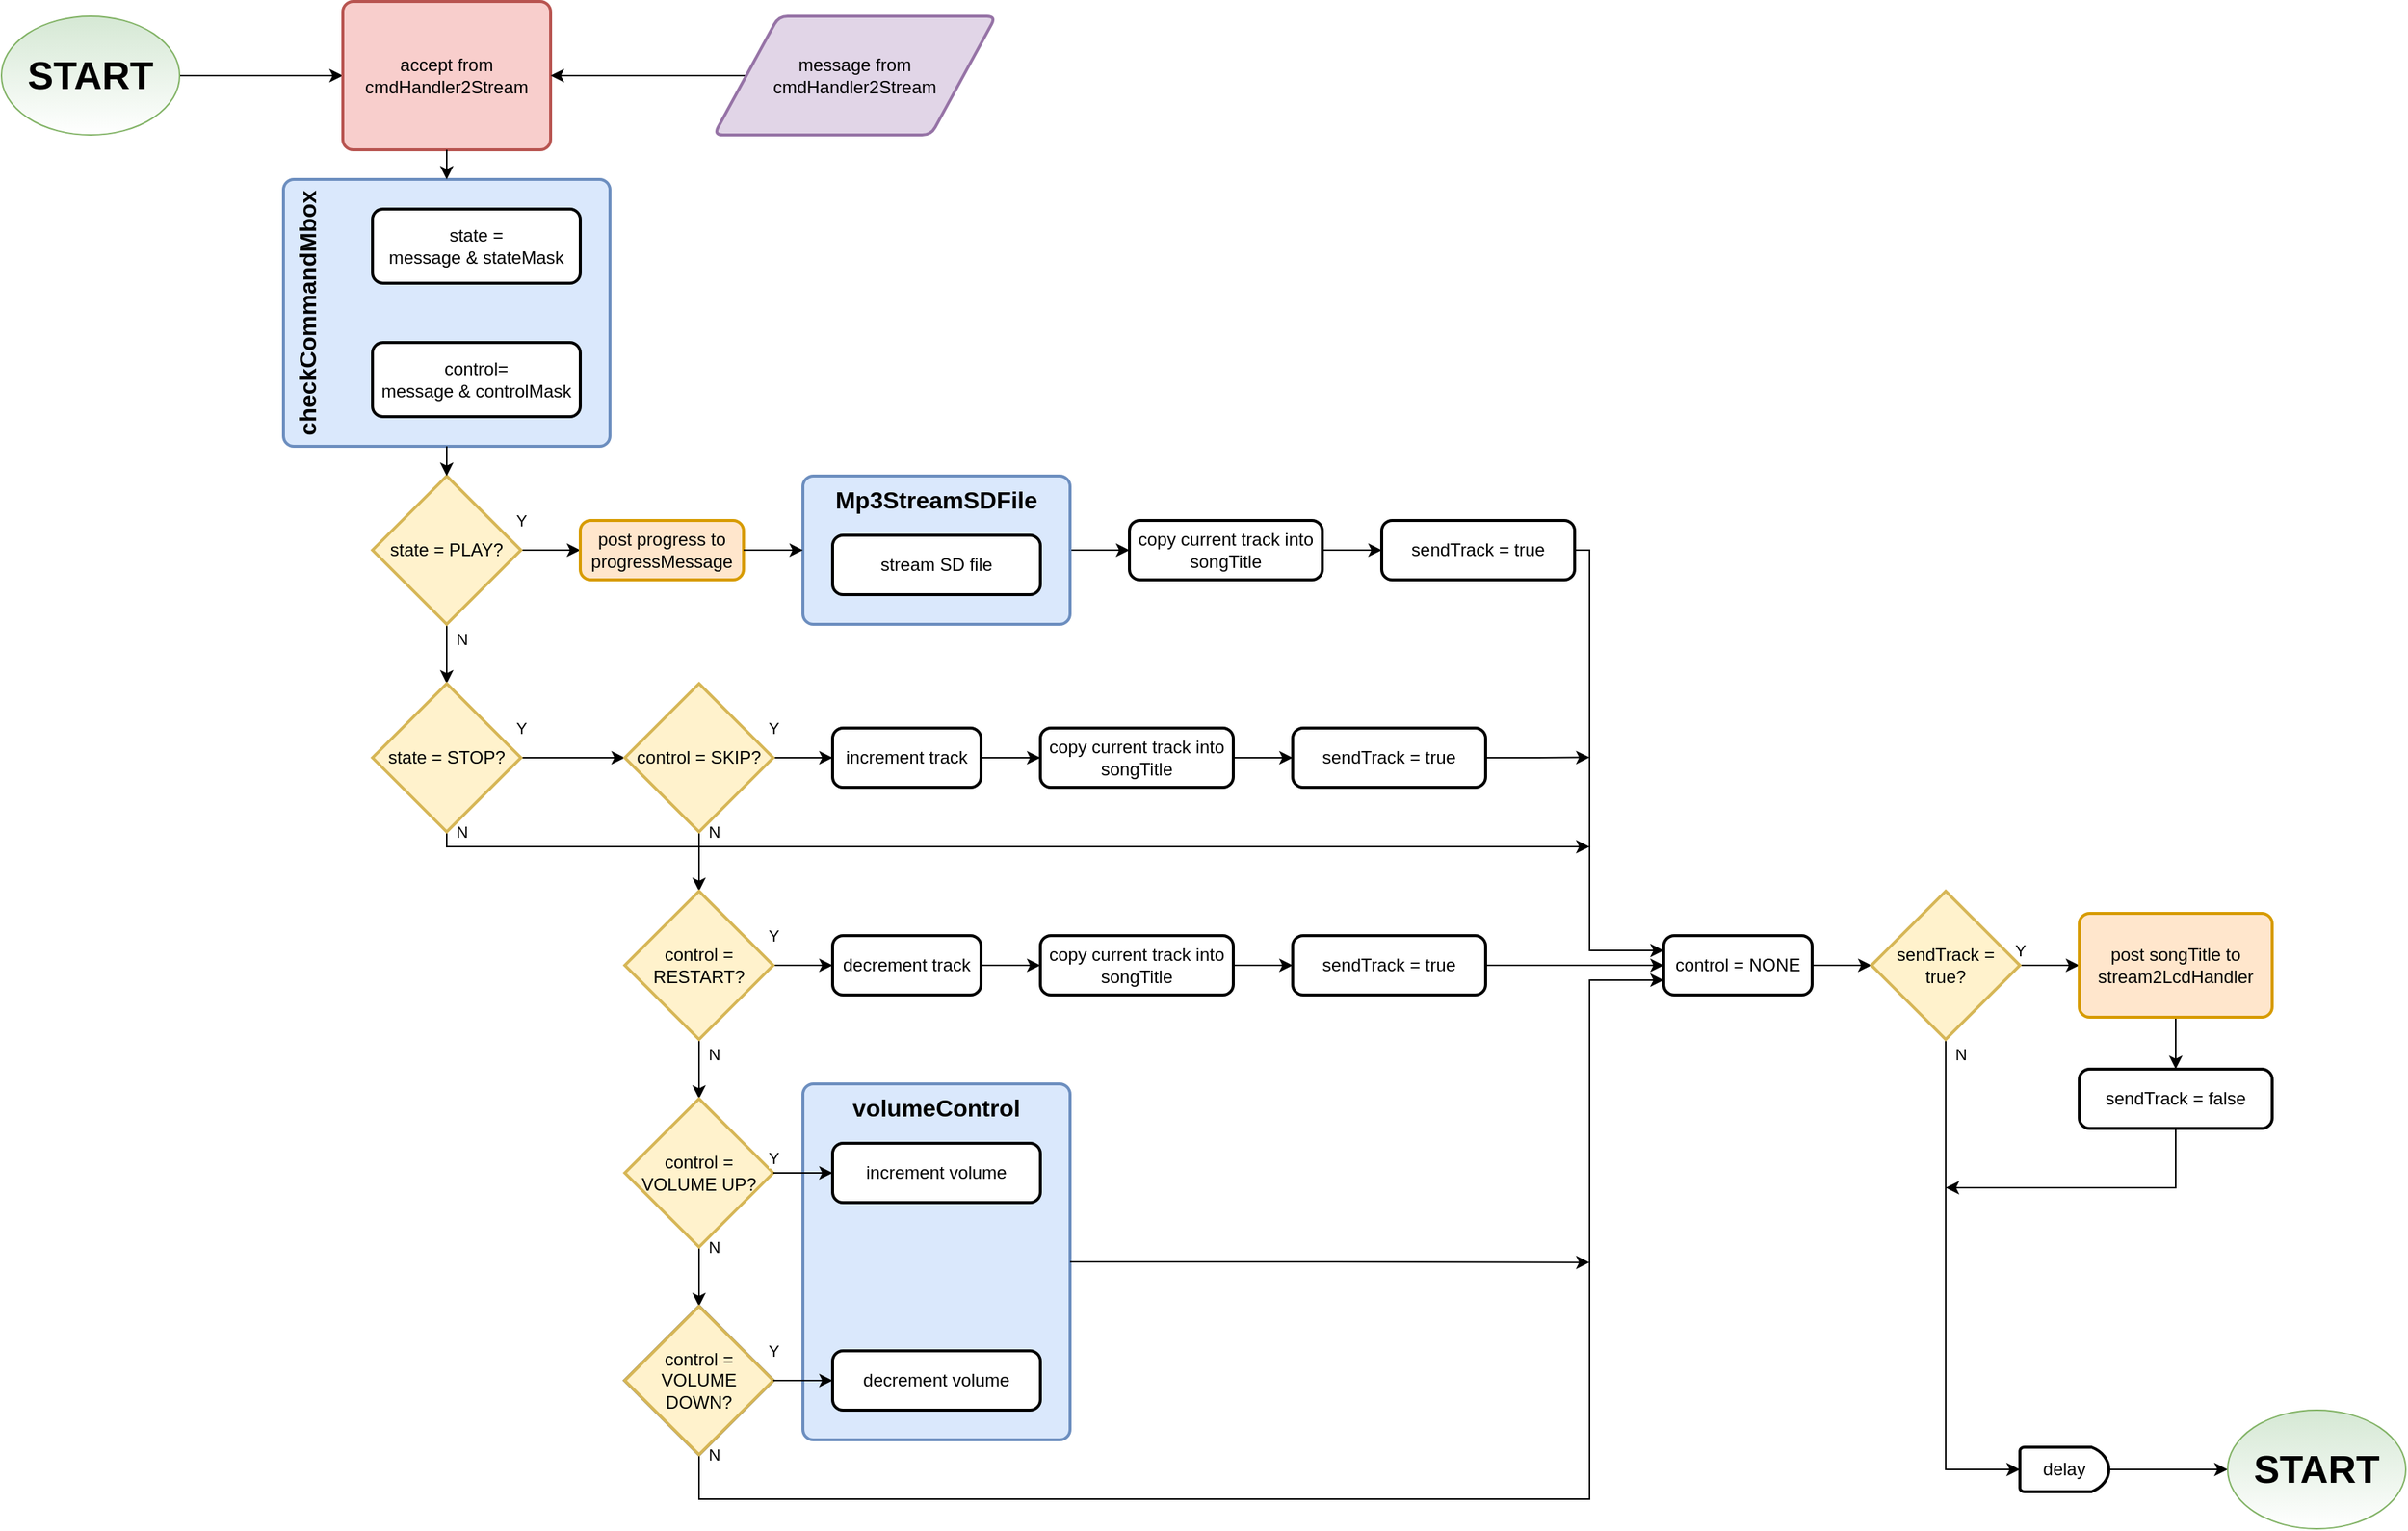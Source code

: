 <mxfile version="12.6.5" type="device"><diagram id="GV-4PEWbjVRnJM0v2zmd" name="Page-1"><mxGraphModel dx="946" dy="625" grid="1" gridSize="10" guides="1" tooltips="1" connect="1" arrows="1" fold="1" page="1" pageScale="1" pageWidth="1700" pageHeight="1100" math="0" shadow="0"><root><mxCell id="0"/><mxCell id="1" parent="0"/><mxCell id="etjl6W_6ZXbBgyrE-aQ9-5" style="edgeStyle=orthogonalEdgeStyle;rounded=0;orthogonalLoop=1;jettySize=auto;html=1;exitX=1;exitY=0.5;exitDx=0;exitDy=0;entryX=0;entryY=0.5;entryDx=0;entryDy=0;" parent="1" source="etjl6W_6ZXbBgyrE-aQ9-1" target="etjl6W_6ZXbBgyrE-aQ9-2" edge="1"><mxGeometry relative="1" as="geometry"/></mxCell><mxCell id="etjl6W_6ZXbBgyrE-aQ9-1" value="&lt;font style=&quot;font-size: 26px&quot;&gt;START&lt;/font&gt;" style="ellipse;whiteSpace=wrap;html=1;fillColor=#d5e8d4;strokeColor=#82b366;gradientColor=#ffffff;fontStyle=1" parent="1" vertex="1"><mxGeometry x="40" y="40" width="120" height="80" as="geometry"/></mxCell><mxCell id="etjl6W_6ZXbBgyrE-aQ9-2" value="accept from cmdHandler2Stream" style="rounded=1;whiteSpace=wrap;html=1;absoluteArcSize=1;arcSize=14;strokeWidth=2;fillColor=#f8cecc;strokeColor=#b85450;" parent="1" vertex="1"><mxGeometry x="270" y="30" width="140" height="100" as="geometry"/></mxCell><mxCell id="etjl6W_6ZXbBgyrE-aQ9-4" style="edgeStyle=orthogonalEdgeStyle;rounded=0;orthogonalLoop=1;jettySize=auto;html=1;exitX=0;exitY=0.5;exitDx=0;exitDy=0;entryX=1;entryY=0.5;entryDx=0;entryDy=0;" parent="1" source="etjl6W_6ZXbBgyrE-aQ9-3" target="etjl6W_6ZXbBgyrE-aQ9-2" edge="1"><mxGeometry relative="1" as="geometry"/></mxCell><mxCell id="etjl6W_6ZXbBgyrE-aQ9-3" value="message from cmdHandler2Stream" style="shape=parallelogram;html=1;strokeWidth=2;perimeter=parallelogramPerimeter;whiteSpace=wrap;rounded=1;arcSize=12;size=0.23;fillColor=#e1d5e7;strokeColor=#9673a6;" parent="1" vertex="1"><mxGeometry x="520" y="40" width="190" height="80" as="geometry"/></mxCell><mxCell id="etjl6W_6ZXbBgyrE-aQ9-13" value="N" style="edgeStyle=orthogonalEdgeStyle;rounded=0;orthogonalLoop=1;jettySize=auto;html=1;" parent="1" source="etjl6W_6ZXbBgyrE-aQ9-11" target="etjl6W_6ZXbBgyrE-aQ9-12" edge="1"><mxGeometry x="-0.5" y="10" relative="1" as="geometry"><mxPoint as="offset"/></mxGeometry></mxCell><mxCell id="etjl6W_6ZXbBgyrE-aQ9-38" value="Y" style="edgeStyle=orthogonalEdgeStyle;rounded=0;orthogonalLoop=1;jettySize=auto;html=1;exitX=1;exitY=0.5;exitDx=0;exitDy=0;exitPerimeter=0;entryX=0;entryY=0.5;entryDx=0;entryDy=0;" parent="1" source="etjl6W_6ZXbBgyrE-aQ9-11" target="etjl6W_6ZXbBgyrE-aQ9-24" edge="1"><mxGeometry x="-1" y="20" relative="1" as="geometry"><mxPoint as="offset"/></mxGeometry></mxCell><mxCell id="etjl6W_6ZXbBgyrE-aQ9-11" value="state = PLAY?" style="strokeWidth=2;html=1;shape=mxgraph.flowchart.decision;whiteSpace=wrap;fillColor=#fff2cc;strokeColor=#d6b656;" parent="1" vertex="1"><mxGeometry x="290" y="350" width="100" height="100" as="geometry"/></mxCell><mxCell id="etjl6W_6ZXbBgyrE-aQ9-15" value="Y" style="edgeStyle=orthogonalEdgeStyle;rounded=0;orthogonalLoop=1;jettySize=auto;html=1;" parent="1" source="etjl6W_6ZXbBgyrE-aQ9-12" target="etjl6W_6ZXbBgyrE-aQ9-14" edge="1"><mxGeometry x="-1" y="20" relative="1" as="geometry"><mxPoint as="offset"/></mxGeometry></mxCell><mxCell id="etjl6W_6ZXbBgyrE-aQ9-61" value="N" style="edgeStyle=orthogonalEdgeStyle;rounded=0;orthogonalLoop=1;jettySize=auto;html=1;exitX=0.5;exitY=1;exitDx=0;exitDy=0;exitPerimeter=0;startArrow=none;startFill=0;" parent="1" source="etjl6W_6ZXbBgyrE-aQ9-12" edge="1"><mxGeometry x="-0.949" y="10" relative="1" as="geometry"><mxPoint x="1110" y="600" as="targetPoint"/><Array as="points"><mxPoint x="340" y="600"/><mxPoint x="1110" y="600"/></Array><mxPoint as="offset"/></mxGeometry></mxCell><mxCell id="etjl6W_6ZXbBgyrE-aQ9-12" value="state = STOP?" style="strokeWidth=2;html=1;shape=mxgraph.flowchart.decision;whiteSpace=wrap;fillColor=#fff2cc;strokeColor=#d6b656;" parent="1" vertex="1"><mxGeometry x="290" y="490" width="100" height="100" as="geometry"/></mxCell><mxCell id="etjl6W_6ZXbBgyrE-aQ9-19" value="N" style="edgeStyle=orthogonalEdgeStyle;rounded=0;orthogonalLoop=1;jettySize=auto;html=1;" parent="1" source="etjl6W_6ZXbBgyrE-aQ9-14" target="etjl6W_6ZXbBgyrE-aQ9-18" edge="1"><mxGeometry x="-1" y="10" relative="1" as="geometry"><mxPoint as="offset"/></mxGeometry></mxCell><mxCell id="etjl6W_6ZXbBgyrE-aQ9-42" value="Y" style="edgeStyle=orthogonalEdgeStyle;rounded=0;orthogonalLoop=1;jettySize=auto;html=1;exitX=1;exitY=0.5;exitDx=0;exitDy=0;exitPerimeter=0;entryX=0;entryY=0.5;entryDx=0;entryDy=0;" parent="1" source="etjl6W_6ZXbBgyrE-aQ9-14" target="etjl6W_6ZXbBgyrE-aQ9-35" edge="1"><mxGeometry x="-1" y="20" relative="1" as="geometry"><mxPoint as="offset"/></mxGeometry></mxCell><mxCell id="etjl6W_6ZXbBgyrE-aQ9-14" value="control = SKIP?" style="strokeWidth=2;html=1;shape=mxgraph.flowchart.decision;whiteSpace=wrap;fillColor=#fff2cc;strokeColor=#d6b656;" parent="1" vertex="1"><mxGeometry x="460" y="490" width="100" height="100" as="geometry"/></mxCell><mxCell id="etjl6W_6ZXbBgyrE-aQ9-21" value="N" style="edgeStyle=orthogonalEdgeStyle;rounded=0;orthogonalLoop=1;jettySize=auto;html=1;" parent="1" source="etjl6W_6ZXbBgyrE-aQ9-18" target="etjl6W_6ZXbBgyrE-aQ9-20" edge="1"><mxGeometry x="-0.5" y="10" relative="1" as="geometry"><mxPoint as="offset"/></mxGeometry></mxCell><mxCell id="etjl6W_6ZXbBgyrE-aQ9-46" value="Y" style="edgeStyle=orthogonalEdgeStyle;rounded=0;orthogonalLoop=1;jettySize=auto;html=1;exitX=1;exitY=0.5;exitDx=0;exitDy=0;exitPerimeter=0;entryX=0;entryY=0.5;entryDx=0;entryDy=0;" parent="1" source="etjl6W_6ZXbBgyrE-aQ9-18" target="etjl6W_6ZXbBgyrE-aQ9-45" edge="1"><mxGeometry x="-1" y="20" relative="1" as="geometry"><mxPoint as="offset"/></mxGeometry></mxCell><mxCell id="etjl6W_6ZXbBgyrE-aQ9-18" value="control = RESTART?" style="strokeWidth=2;html=1;shape=mxgraph.flowchart.decision;whiteSpace=wrap;fillColor=#fff2cc;strokeColor=#d6b656;" parent="1" vertex="1"><mxGeometry x="460" y="630" width="100" height="100" as="geometry"/></mxCell><mxCell id="etjl6W_6ZXbBgyrE-aQ9-23" value="N" style="edgeStyle=orthogonalEdgeStyle;rounded=0;orthogonalLoop=1;jettySize=auto;html=1;" parent="1" source="etjl6W_6ZXbBgyrE-aQ9-20" target="etjl6W_6ZXbBgyrE-aQ9-22" edge="1"><mxGeometry x="-1" y="10" relative="1" as="geometry"><mxPoint as="offset"/></mxGeometry></mxCell><mxCell id="etjl6W_6ZXbBgyrE-aQ9-20" value="control = VOLUME UP?" style="strokeWidth=2;html=1;shape=mxgraph.flowchart.decision;whiteSpace=wrap;fillColor=#fff2cc;strokeColor=#d6b656;" parent="1" vertex="1"><mxGeometry x="460" y="770" width="100" height="100" as="geometry"/></mxCell><mxCell id="etjl6W_6ZXbBgyrE-aQ9-62" value="N" style="edgeStyle=orthogonalEdgeStyle;rounded=0;orthogonalLoop=1;jettySize=auto;html=1;exitX=0.5;exitY=1;exitDx=0;exitDy=0;exitPerimeter=0;entryX=0;entryY=0.75;entryDx=0;entryDy=0;startArrow=none;startFill=0;" parent="1" source="etjl6W_6ZXbBgyrE-aQ9-22" target="etjl6W_6ZXbBgyrE-aQ9-64" edge="1"><mxGeometry x="-0.922" y="30" relative="1" as="geometry"><mxPoint x="1160.0" y="690" as="targetPoint"/><Array as="points"><mxPoint x="510" y="1040"/><mxPoint x="1110" y="1040"/><mxPoint x="1110" y="690"/></Array><mxPoint as="offset"/></mxGeometry></mxCell><mxCell id="etjl6W_6ZXbBgyrE-aQ9-22" value="control = VOLUME DOWN?" style="strokeWidth=2;html=1;shape=mxgraph.flowchart.decision;whiteSpace=wrap;" parent="1" vertex="1"><mxGeometry x="460" y="910" width="100" height="100" as="geometry"/></mxCell><mxCell id="etjl6W_6ZXbBgyrE-aQ9-24" value="post progress to progressMessage" style="rounded=1;whiteSpace=wrap;html=1;absoluteArcSize=1;arcSize=14;strokeWidth=2;fillColor=#ffe6cc;strokeColor=#d79b00;" parent="1" vertex="1"><mxGeometry x="430" y="380" width="110" height="40" as="geometry"/></mxCell><mxCell id="etjl6W_6ZXbBgyrE-aQ9-40" style="edgeStyle=orthogonalEdgeStyle;rounded=0;orthogonalLoop=1;jettySize=auto;html=1;entryX=0;entryY=0.5;entryDx=0;entryDy=0;exitX=1;exitY=0.5;exitDx=0;exitDy=0;" parent="1" source="etjl6W_6ZXbBgyrE-aQ9-86" target="etjl6W_6ZXbBgyrE-aQ9-36" edge="1"><mxGeometry relative="1" as="geometry"><mxPoint x="790" y="350" as="sourcePoint"/></mxGeometry></mxCell><mxCell id="etjl6W_6ZXbBgyrE-aQ9-54" style="edgeStyle=orthogonalEdgeStyle;rounded=0;orthogonalLoop=1;jettySize=auto;html=1;exitX=1;exitY=0.5;exitDx=0;exitDy=0;entryX=0;entryY=0.25;entryDx=0;entryDy=0;startArrow=none;startFill=0;" parent="1" source="etjl6W_6ZXbBgyrE-aQ9-28" target="etjl6W_6ZXbBgyrE-aQ9-64" edge="1"><mxGeometry relative="1" as="geometry"><mxPoint x="1160.0" y="690" as="targetPoint"/><Array as="points"><mxPoint x="1110" y="400"/><mxPoint x="1110" y="670"/></Array></mxGeometry></mxCell><mxCell id="etjl6W_6ZXbBgyrE-aQ9-28" value="sendTrack = true" style="rounded=1;whiteSpace=wrap;html=1;absoluteArcSize=1;arcSize=14;strokeWidth=2;" parent="1" vertex="1"><mxGeometry x="970" y="380" width="130" height="40" as="geometry"/></mxCell><mxCell id="etjl6W_6ZXbBgyrE-aQ9-44" style="edgeStyle=orthogonalEdgeStyle;rounded=0;orthogonalLoop=1;jettySize=auto;html=1;exitX=1;exitY=0.5;exitDx=0;exitDy=0;entryX=0;entryY=0.5;entryDx=0;entryDy=0;" parent="1" source="etjl6W_6ZXbBgyrE-aQ9-29" target="etjl6W_6ZXbBgyrE-aQ9-30" edge="1"><mxGeometry relative="1" as="geometry"/></mxCell><mxCell id="etjl6W_6ZXbBgyrE-aQ9-29" value="copy cu&lt;span style=&quot;color: rgba(0 , 0 , 0 , 0) ; font-family: monospace ; font-size: 0px ; white-space: nowrap&quot;&gt;%3CmxGraphModel%3E%3Croot%3E%3CmxCell%20id%3D%220%22%2F%3E%3CmxCell%20id%3D%221%22%20parent%3D%220%22%2F%3E%3CmxCell%20id%3D%222%22%20value%3D%22volumeControl(UP)%22%20style%3D%22rounded%3D1%3BwhiteSpace%3Dwrap%3Bhtml%3D1%3BabsoluteArcSize%3D1%3BarcSize%3D14%3BstrokeWidth%3D2%3B%22%20vertex%3D%221%22%20parent%3D%221%22%3E%3CmxGeometry%20x%3D%22710%22%20y%3D%22790%22%20width%3D%22140%22%20height%3D%2240%22%20as%3D%22geometry%22%2F%3E%3C%2FmxCell%3E%3C%2Froot%3E%3C%2FmxGraphModel%3E&lt;/span&gt;rrent track into songTitle" style="rounded=1;whiteSpace=wrap;html=1;absoluteArcSize=1;arcSize=14;strokeWidth=2;" parent="1" vertex="1"><mxGeometry x="740" y="520" width="130" height="40" as="geometry"/></mxCell><mxCell id="etjl6W_6ZXbBgyrE-aQ9-55" style="edgeStyle=orthogonalEdgeStyle;rounded=0;orthogonalLoop=1;jettySize=auto;html=1;exitX=1;exitY=0.5;exitDx=0;exitDy=0;startArrow=none;startFill=0;" parent="1" source="etjl6W_6ZXbBgyrE-aQ9-30" edge="1"><mxGeometry relative="1" as="geometry"><mxPoint x="1110.0" y="539.765" as="targetPoint"/></mxGeometry></mxCell><mxCell id="etjl6W_6ZXbBgyrE-aQ9-30" value="sendTrack = true" style="rounded=1;whiteSpace=wrap;html=1;absoluteArcSize=1;arcSize=14;strokeWidth=2;" parent="1" vertex="1"><mxGeometry x="910" y="520" width="130" height="40" as="geometry"/></mxCell><mxCell id="etjl6W_6ZXbBgyrE-aQ9-56" style="edgeStyle=orthogonalEdgeStyle;rounded=0;orthogonalLoop=1;jettySize=auto;html=1;exitX=1;exitY=0.5;exitDx=0;exitDy=0;startArrow=none;startFill=0;entryX=0;entryY=0.5;entryDx=0;entryDy=0;" parent="1" source="etjl6W_6ZXbBgyrE-aQ9-32" target="etjl6W_6ZXbBgyrE-aQ9-64" edge="1"><mxGeometry relative="1" as="geometry"><mxPoint x="1110.0" y="679.765" as="targetPoint"/></mxGeometry></mxCell><mxCell id="etjl6W_6ZXbBgyrE-aQ9-32" value="sendTrack = true" style="rounded=1;whiteSpace=wrap;html=1;absoluteArcSize=1;arcSize=14;strokeWidth=2;" parent="1" vertex="1"><mxGeometry x="910" y="660" width="130" height="40" as="geometry"/></mxCell><mxCell id="etjl6W_6ZXbBgyrE-aQ9-43" style="edgeStyle=orthogonalEdgeStyle;rounded=0;orthogonalLoop=1;jettySize=auto;html=1;exitX=1;exitY=0.5;exitDx=0;exitDy=0;entryX=0;entryY=0.5;entryDx=0;entryDy=0;" parent="1" source="etjl6W_6ZXbBgyrE-aQ9-35" target="etjl6W_6ZXbBgyrE-aQ9-29" edge="1"><mxGeometry relative="1" as="geometry"/></mxCell><mxCell id="etjl6W_6ZXbBgyrE-aQ9-35" value="increment track" style="rounded=1;whiteSpace=wrap;html=1;absoluteArcSize=1;arcSize=14;strokeWidth=2;" parent="1" vertex="1"><mxGeometry x="600" y="520" width="100" height="40" as="geometry"/></mxCell><mxCell id="etjl6W_6ZXbBgyrE-aQ9-41" style="edgeStyle=orthogonalEdgeStyle;rounded=0;orthogonalLoop=1;jettySize=auto;html=1;exitX=1;exitY=0.5;exitDx=0;exitDy=0;entryX=0;entryY=0.5;entryDx=0;entryDy=0;" parent="1" source="etjl6W_6ZXbBgyrE-aQ9-36" target="etjl6W_6ZXbBgyrE-aQ9-28" edge="1"><mxGeometry relative="1" as="geometry"/></mxCell><mxCell id="etjl6W_6ZXbBgyrE-aQ9-36" value="copy cu&lt;span style=&quot;color: rgba(0 , 0 , 0 , 0) ; font-family: monospace ; font-size: 0px ; white-space: nowrap&quot;&gt;%3CmxGraphModel%3E%3Croot%3E%3CmxCell%20id%3D%220%22%2F%3E%3CmxCell%20id%3D%221%22%20parent%3D%220%22%2F%3E%3CmxCell%20id%3D%222%22%20value%3D%22volumeControl(UP)%22%20style%3D%22rounded%3D1%3BwhiteSpace%3Dwrap%3Bhtml%3D1%3BabsoluteArcSize%3D1%3BarcSize%3D14%3BstrokeWidth%3D2%3B%22%20vertex%3D%221%22%20parent%3D%221%22%3E%3CmxGeometry%20x%3D%22710%22%20y%3D%22790%22%20width%3D%22140%22%20height%3D%2240%22%20as%3D%22geometry%22%2F%3E%3C%2FmxCell%3E%3C%2Froot%3E%3C%2FmxGraphModel%3E&lt;/span&gt;rrent track into songTitle" style="rounded=1;whiteSpace=wrap;html=1;absoluteArcSize=1;arcSize=14;strokeWidth=2;" parent="1" vertex="1"><mxGeometry x="800" y="380" width="130" height="40" as="geometry"/></mxCell><mxCell id="etjl6W_6ZXbBgyrE-aQ9-48" style="edgeStyle=orthogonalEdgeStyle;rounded=0;orthogonalLoop=1;jettySize=auto;html=1;exitX=1;exitY=0.5;exitDx=0;exitDy=0;entryX=0;entryY=0.5;entryDx=0;entryDy=0;" parent="1" source="etjl6W_6ZXbBgyrE-aQ9-37" target="etjl6W_6ZXbBgyrE-aQ9-32" edge="1"><mxGeometry relative="1" as="geometry"/></mxCell><mxCell id="etjl6W_6ZXbBgyrE-aQ9-37" value="copy cu&lt;span style=&quot;color: rgba(0 , 0 , 0 , 0) ; font-family: monospace ; font-size: 0px ; white-space: nowrap&quot;&gt;%3CmxGraphModel%3E%3Croot%3E%3CmxCell%20id%3D%220%22%2F%3E%3CmxCell%20id%3D%221%22%20parent%3D%220%22%2F%3E%3CmxCell%20id%3D%222%22%20value%3D%22volumeControl(UP)%22%20style%3D%22rounded%3D1%3BwhiteSpace%3Dwrap%3Bhtml%3D1%3BabsoluteArcSize%3D1%3BarcSize%3D14%3BstrokeWidth%3D2%3B%22%20vertex%3D%221%22%20parent%3D%221%22%3E%3CmxGeometry%20x%3D%22710%22%20y%3D%22790%22%20width%3D%22140%22%20height%3D%2240%22%20as%3D%22geometry%22%2F%3E%3C%2FmxCell%3E%3C%2Froot%3E%3C%2FmxGraphModel%3E&lt;/span&gt;rrent track into songTitle" style="rounded=1;whiteSpace=wrap;html=1;absoluteArcSize=1;arcSize=14;strokeWidth=2;" parent="1" vertex="1"><mxGeometry x="740" y="660" width="130" height="40" as="geometry"/></mxCell><mxCell id="etjl6W_6ZXbBgyrE-aQ9-47" style="edgeStyle=orthogonalEdgeStyle;rounded=0;orthogonalLoop=1;jettySize=auto;html=1;exitX=1;exitY=0.5;exitDx=0;exitDy=0;entryX=0;entryY=0.5;entryDx=0;entryDy=0;" parent="1" source="etjl6W_6ZXbBgyrE-aQ9-45" target="etjl6W_6ZXbBgyrE-aQ9-37" edge="1"><mxGeometry relative="1" as="geometry"/></mxCell><mxCell id="etjl6W_6ZXbBgyrE-aQ9-45" value="decrement track" style="rounded=1;whiteSpace=wrap;html=1;absoluteArcSize=1;arcSize=14;strokeWidth=2;" parent="1" vertex="1"><mxGeometry x="600" y="660" width="100" height="40" as="geometry"/></mxCell><mxCell id="etjl6W_6ZXbBgyrE-aQ9-66" style="edgeStyle=orthogonalEdgeStyle;rounded=0;orthogonalLoop=1;jettySize=auto;html=1;exitX=1;exitY=0.5;exitDx=0;exitDy=0;entryX=0;entryY=0.5;entryDx=0;entryDy=0;entryPerimeter=0;startArrow=none;startFill=0;" parent="1" source="etjl6W_6ZXbBgyrE-aQ9-64" target="etjl6W_6ZXbBgyrE-aQ9-65" edge="1"><mxGeometry relative="1" as="geometry"/></mxCell><mxCell id="etjl6W_6ZXbBgyrE-aQ9-64" value="control = NONE" style="rounded=1;whiteSpace=wrap;html=1;absoluteArcSize=1;arcSize=14;strokeWidth=2;" parent="1" vertex="1"><mxGeometry x="1160" y="660" width="100" height="40" as="geometry"/></mxCell><mxCell id="etjl6W_6ZXbBgyrE-aQ9-68" value="Y" style="edgeStyle=orthogonalEdgeStyle;rounded=0;orthogonalLoop=1;jettySize=auto;html=1;exitX=1;exitY=0.5;exitDx=0;exitDy=0;exitPerimeter=0;entryX=0;entryY=0.5;entryDx=0;entryDy=0;startArrow=none;startFill=0;" parent="1" source="etjl6W_6ZXbBgyrE-aQ9-65" target="etjl6W_6ZXbBgyrE-aQ9-67" edge="1"><mxGeometry x="-1" y="10" relative="1" as="geometry"><mxPoint as="offset"/></mxGeometry></mxCell><mxCell id="etjl6W_6ZXbBgyrE-aQ9-73" value="N" style="edgeStyle=orthogonalEdgeStyle;rounded=0;orthogonalLoop=1;jettySize=auto;html=1;exitX=0.5;exitY=1;exitDx=0;exitDy=0;exitPerimeter=0;entryX=0;entryY=0.5;entryDx=0;entryDy=0;entryPerimeter=0;startArrow=none;startFill=0;" parent="1" source="etjl6W_6ZXbBgyrE-aQ9-65" target="etjl6W_6ZXbBgyrE-aQ9-69" edge="1"><mxGeometry x="0.765" y="280" relative="1" as="geometry"><mxPoint as="offset"/></mxGeometry></mxCell><mxCell id="etjl6W_6ZXbBgyrE-aQ9-65" value="sendTrack =&lt;br&gt;true?" style="strokeWidth=2;html=1;shape=mxgraph.flowchart.decision;whiteSpace=wrap;fillColor=#fff2cc;strokeColor=#d6b656;" parent="1" vertex="1"><mxGeometry x="1300" y="630" width="100" height="100" as="geometry"/></mxCell><mxCell id="etjl6W_6ZXbBgyrE-aQ9-76" style="edgeStyle=orthogonalEdgeStyle;rounded=0;orthogonalLoop=1;jettySize=auto;html=1;exitX=0.5;exitY=1;exitDx=0;exitDy=0;entryX=0.5;entryY=0;entryDx=0;entryDy=0;startArrow=none;startFill=0;" parent="1" source="etjl6W_6ZXbBgyrE-aQ9-67" target="etjl6W_6ZXbBgyrE-aQ9-75" edge="1"><mxGeometry relative="1" as="geometry"/></mxCell><mxCell id="etjl6W_6ZXbBgyrE-aQ9-67" value="post songTitle to stream2LcdHandler" style="rounded=1;whiteSpace=wrap;html=1;absoluteArcSize=1;arcSize=14;strokeWidth=2;fillColor=#ffe6cc;strokeColor=#d79b00;" parent="1" vertex="1"><mxGeometry x="1440" y="645" width="130" height="70" as="geometry"/></mxCell><mxCell id="etjl6W_6ZXbBgyrE-aQ9-72" style="edgeStyle=orthogonalEdgeStyle;rounded=0;orthogonalLoop=1;jettySize=auto;html=1;exitX=1;exitY=0.5;exitDx=0;exitDy=0;exitPerimeter=0;entryX=0;entryY=0.5;entryDx=0;entryDy=0;startArrow=none;startFill=0;" parent="1" source="etjl6W_6ZXbBgyrE-aQ9-69" target="etjl6W_6ZXbBgyrE-aQ9-70" edge="1"><mxGeometry relative="1" as="geometry"/></mxCell><mxCell id="etjl6W_6ZXbBgyrE-aQ9-69" value="delay" style="strokeWidth=2;html=1;shape=mxgraph.flowchart.delay;whiteSpace=wrap;" parent="1" vertex="1"><mxGeometry x="1400" y="1005" width="60" height="30" as="geometry"/></mxCell><mxCell id="etjl6W_6ZXbBgyrE-aQ9-70" value="&lt;span style=&quot;&quot;&gt;&lt;font style=&quot;font-size: 26px&quot;&gt;START&lt;/font&gt;&lt;/span&gt;" style="ellipse;whiteSpace=wrap;html=1;fillColor=#d5e8d4;strokeColor=#82b366;gradientColor=#ffffff;fontStyle=1;fontFamily=Helvetica;" parent="1" vertex="1"><mxGeometry x="1540" y="980" width="120" height="80" as="geometry"/></mxCell><mxCell id="etjl6W_6ZXbBgyrE-aQ9-77" style="edgeStyle=orthogonalEdgeStyle;rounded=0;orthogonalLoop=1;jettySize=auto;html=1;exitX=0.5;exitY=1;exitDx=0;exitDy=0;startArrow=none;startFill=0;" parent="1" source="etjl6W_6ZXbBgyrE-aQ9-75" edge="1"><mxGeometry relative="1" as="geometry"><mxPoint x="1350" y="830" as="targetPoint"/><Array as="points"><mxPoint x="1505" y="830"/><mxPoint x="1350" y="830"/></Array></mxGeometry></mxCell><mxCell id="etjl6W_6ZXbBgyrE-aQ9-75" value="sendTrack = false" style="rounded=1;whiteSpace=wrap;html=1;absoluteArcSize=1;arcSize=14;strokeWidth=2;" parent="1" vertex="1"><mxGeometry x="1440" y="750" width="130" height="40" as="geometry"/></mxCell><mxCell id="etjl6W_6ZXbBgyrE-aQ9-80" value="" style="group" parent="1" vertex="1" connectable="0"><mxGeometry x="230" y="150" width="220" height="180" as="geometry"/></mxCell><mxCell id="etjl6W_6ZXbBgyrE-aQ9-79" value="&lt;b&gt;&lt;font style=&quot;font-size: 16px&quot;&gt;checkCommandMbox&lt;/font&gt;&lt;/b&gt;" style="rounded=1;whiteSpace=wrap;html=1;absoluteArcSize=1;arcSize=14;strokeWidth=2;align=center;flipV=0;flipH=0;horizontal=0;verticalAlign=top;fillColor=#dae8fc;strokeColor=#6c8ebf;" parent="etjl6W_6ZXbBgyrE-aQ9-80" vertex="1"><mxGeometry width="220" height="180" as="geometry"/></mxCell><mxCell id="etjl6W_6ZXbBgyrE-aQ9-7" value="state =&lt;br&gt;message &amp;amp; stateMask" style="rounded=1;whiteSpace=wrap;html=1;absoluteArcSize=1;arcSize=14;strokeWidth=2;" parent="etjl6W_6ZXbBgyrE-aQ9-80" vertex="1"><mxGeometry x="60" y="20" width="140" height="50" as="geometry"/></mxCell><mxCell id="etjl6W_6ZXbBgyrE-aQ9-8" value="control=&lt;br&gt;message &amp;amp; controlMask" style="rounded=1;whiteSpace=wrap;html=1;absoluteArcSize=1;arcSize=14;strokeWidth=2;" parent="etjl6W_6ZXbBgyrE-aQ9-80" vertex="1"><mxGeometry x="60" y="110" width="140" height="50" as="geometry"/></mxCell><mxCell id="etjl6W_6ZXbBgyrE-aQ9-81" style="edgeStyle=orthogonalEdgeStyle;rounded=0;orthogonalLoop=1;jettySize=auto;html=1;exitX=0.5;exitY=1;exitDx=0;exitDy=0;entryX=0.5;entryY=0;entryDx=0;entryDy=0;startArrow=none;startFill=0;" parent="1" source="etjl6W_6ZXbBgyrE-aQ9-2" target="etjl6W_6ZXbBgyrE-aQ9-79" edge="1"><mxGeometry relative="1" as="geometry"/></mxCell><mxCell id="etjl6W_6ZXbBgyrE-aQ9-52" style="edgeStyle=orthogonalEdgeStyle;rounded=0;orthogonalLoop=1;jettySize=auto;html=1;exitX=0.5;exitY=1;exitDx=0;exitDy=0;entryX=0.5;entryY=0;entryDx=0;entryDy=0;entryPerimeter=0;startArrow=none;startFill=0;" parent="1" source="etjl6W_6ZXbBgyrE-aQ9-79" target="etjl6W_6ZXbBgyrE-aQ9-11" edge="1"><mxGeometry relative="1" as="geometry"/></mxCell><mxCell id="etjl6W_6ZXbBgyrE-aQ9-82" value="control = VOLUME DOWN?" style="strokeWidth=2;html=1;shape=mxgraph.flowchart.decision;whiteSpace=wrap;fillColor=#fff2cc;strokeColor=#d6b656;" parent="1" vertex="1"><mxGeometry x="460" y="910" width="100" height="100" as="geometry"/></mxCell><mxCell id="etjl6W_6ZXbBgyrE-aQ9-84" value="" style="group" parent="1" vertex="1" connectable="0"><mxGeometry x="580" y="760" width="180" height="240" as="geometry"/></mxCell><mxCell id="etjl6W_6ZXbBgyrE-aQ9-83" value="&lt;b&gt;&lt;font style=&quot;font-size: 16px&quot;&gt;volumeControl&lt;/font&gt;&lt;/b&gt;" style="rounded=1;whiteSpace=wrap;html=1;absoluteArcSize=1;arcSize=14;strokeWidth=2;align=center;verticalAlign=top;fillColor=#dae8fc;strokeColor=#6c8ebf;" parent="etjl6W_6ZXbBgyrE-aQ9-84" vertex="1"><mxGeometry width="180" height="240" as="geometry"/></mxCell><mxCell id="etjl6W_6ZXbBgyrE-aQ9-33" value="increment volume" style="rounded=1;whiteSpace=wrap;html=1;absoluteArcSize=1;arcSize=14;strokeWidth=2;" parent="etjl6W_6ZXbBgyrE-aQ9-84" vertex="1"><mxGeometry x="20" y="40" width="140" height="40" as="geometry"/></mxCell><mxCell id="etjl6W_6ZXbBgyrE-aQ9-34" value="decrement volume" style="rounded=1;whiteSpace=wrap;html=1;absoluteArcSize=1;arcSize=14;strokeWidth=2;" parent="etjl6W_6ZXbBgyrE-aQ9-84" vertex="1"><mxGeometry x="20" y="180" width="140" height="40" as="geometry"/></mxCell><mxCell id="etjl6W_6ZXbBgyrE-aQ9-49" value="Y" style="edgeStyle=orthogonalEdgeStyle;rounded=0;orthogonalLoop=1;jettySize=auto;html=1;exitX=1;exitY=0.5;exitDx=0;exitDy=0;exitPerimeter=0;" parent="1" source="etjl6W_6ZXbBgyrE-aQ9-20" edge="1"><mxGeometry x="-1" y="10" relative="1" as="geometry"><mxPoint x="600" y="820" as="targetPoint"/><mxPoint as="offset"/></mxGeometry></mxCell><mxCell id="etjl6W_6ZXbBgyrE-aQ9-50" value="Y" style="edgeStyle=orthogonalEdgeStyle;rounded=0;orthogonalLoop=1;jettySize=auto;html=1;exitX=1;exitY=0.5;exitDx=0;exitDy=0;exitPerimeter=0;entryX=0;entryY=0.5;entryDx=0;entryDy=0;entryPerimeter=0;" parent="1" source="etjl6W_6ZXbBgyrE-aQ9-22" target="etjl6W_6ZXbBgyrE-aQ9-34" edge="1"><mxGeometry x="-1" y="20" relative="1" as="geometry"><mxPoint as="offset"/></mxGeometry></mxCell><mxCell id="etjl6W_6ZXbBgyrE-aQ9-85" style="edgeStyle=orthogonalEdgeStyle;rounded=0;orthogonalLoop=1;jettySize=auto;html=1;exitX=1;exitY=0.5;exitDx=0;exitDy=0;startArrow=none;startFill=0;" parent="1" source="etjl6W_6ZXbBgyrE-aQ9-83" edge="1"><mxGeometry relative="1" as="geometry"><mxPoint x="1110.0" y="880.353" as="targetPoint"/></mxGeometry></mxCell><mxCell id="etjl6W_6ZXbBgyrE-aQ9-87" value="" style="group" parent="1" vertex="1" connectable="0"><mxGeometry x="580" y="350" width="180" height="100" as="geometry"/></mxCell><mxCell id="etjl6W_6ZXbBgyrE-aQ9-86" value="&lt;b&gt;&lt;font style=&quot;font-size: 16px&quot;&gt;Mp3StreamSDFile&lt;/font&gt;&lt;/b&gt;" style="rounded=1;whiteSpace=wrap;html=1;absoluteArcSize=1;arcSize=14;strokeWidth=2;align=center;verticalAlign=top;fillColor=#dae8fc;strokeColor=#6c8ebf;" parent="etjl6W_6ZXbBgyrE-aQ9-87" vertex="1"><mxGeometry width="180" height="100" as="geometry"/></mxCell><mxCell id="etjl6W_6ZXbBgyrE-aQ9-25" value="stream SD file" style="rounded=1;whiteSpace=wrap;html=1;absoluteArcSize=1;arcSize=14;strokeWidth=2;" parent="etjl6W_6ZXbBgyrE-aQ9-87" vertex="1"><mxGeometry x="20" y="40" width="140" height="40" as="geometry"/></mxCell><mxCell id="etjl6W_6ZXbBgyrE-aQ9-39" style="edgeStyle=orthogonalEdgeStyle;rounded=0;orthogonalLoop=1;jettySize=auto;html=1;exitX=1;exitY=0.5;exitDx=0;exitDy=0;entryX=0;entryY=0.5;entryDx=0;entryDy=0;" parent="1" source="etjl6W_6ZXbBgyrE-aQ9-24" target="etjl6W_6ZXbBgyrE-aQ9-86" edge="1"><mxGeometry relative="1" as="geometry"><mxPoint x="560" y="400" as="targetPoint"/></mxGeometry></mxCell></root></mxGraphModel></diagram></mxfile>